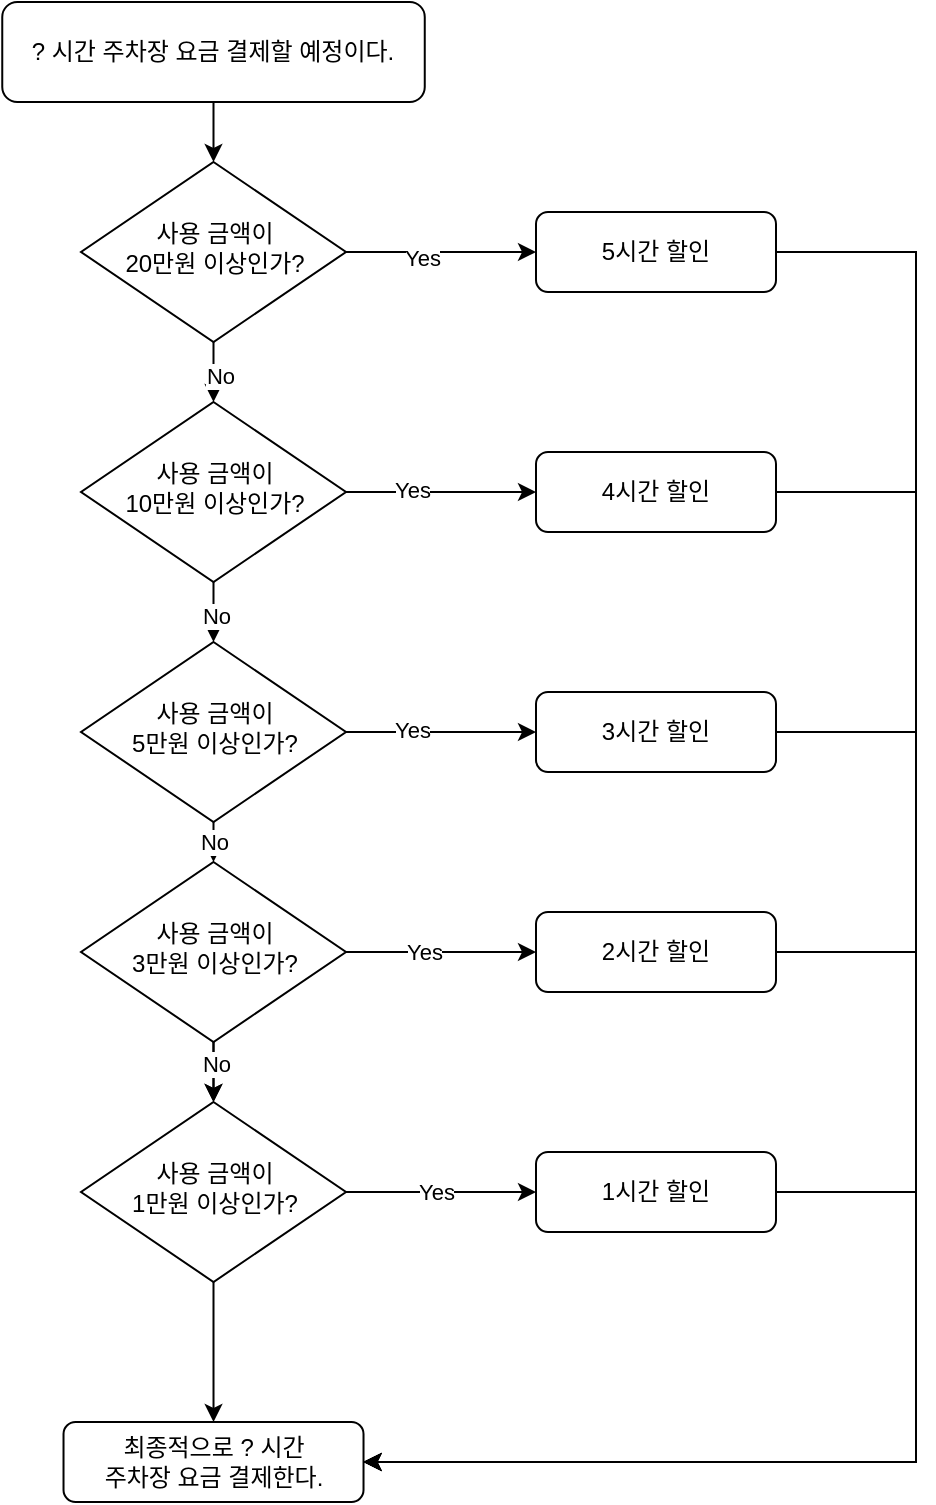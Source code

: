 <mxfile version="21.0.6" type="github">
  <diagram id="C5RBs43oDa-KdzZeNtuy" name="Page-1">
    <mxGraphModel dx="1647" dy="845" grid="1" gridSize="10" guides="1" tooltips="1" connect="1" arrows="1" fold="1" page="1" pageScale="1" pageWidth="827" pageHeight="1169" math="0" shadow="0">
      <root>
        <mxCell id="WIyWlLk6GJQsqaUBKTNV-0" />
        <mxCell id="WIyWlLk6GJQsqaUBKTNV-1" parent="WIyWlLk6GJQsqaUBKTNV-0" />
        <mxCell id="fCddR_Nf4XDwXvnqx4t8-24" style="edgeStyle=orthogonalEdgeStyle;rounded=0;orthogonalLoop=1;jettySize=auto;html=1;entryX=0.5;entryY=0;entryDx=0;entryDy=0;" edge="1" parent="WIyWlLk6GJQsqaUBKTNV-1" source="WIyWlLk6GJQsqaUBKTNV-3" target="WIyWlLk6GJQsqaUBKTNV-6">
          <mxGeometry relative="1" as="geometry" />
        </mxCell>
        <mxCell id="WIyWlLk6GJQsqaUBKTNV-3" value="? 시간 주차장 요금 결제할 예정이다." style="rounded=1;whiteSpace=wrap;html=1;fontSize=12;glass=0;strokeWidth=1;shadow=0;" parent="WIyWlLk6GJQsqaUBKTNV-1" vertex="1">
          <mxGeometry x="113.13" y="20" width="211.25" height="50" as="geometry" />
        </mxCell>
        <mxCell id="fCddR_Nf4XDwXvnqx4t8-1" style="edgeStyle=orthogonalEdgeStyle;rounded=0;orthogonalLoop=1;jettySize=auto;html=1;" edge="1" parent="WIyWlLk6GJQsqaUBKTNV-1" source="WIyWlLk6GJQsqaUBKTNV-6" target="WIyWlLk6GJQsqaUBKTNV-11">
          <mxGeometry relative="1" as="geometry" />
        </mxCell>
        <mxCell id="fCddR_Nf4XDwXvnqx4t8-2" value="Yes" style="edgeLabel;html=1;align=center;verticalAlign=middle;resizable=0;points=[];" vertex="1" connectable="0" parent="fCddR_Nf4XDwXvnqx4t8-1">
          <mxGeometry x="-0.214" y="-3" relative="1" as="geometry">
            <mxPoint as="offset" />
          </mxGeometry>
        </mxCell>
        <mxCell id="fCddR_Nf4XDwXvnqx4t8-25" style="edgeStyle=orthogonalEdgeStyle;rounded=0;orthogonalLoop=1;jettySize=auto;html=1;" edge="1" parent="WIyWlLk6GJQsqaUBKTNV-1" source="WIyWlLk6GJQsqaUBKTNV-6" target="fCddR_Nf4XDwXvnqx4t8-22">
          <mxGeometry relative="1" as="geometry" />
        </mxCell>
        <mxCell id="fCddR_Nf4XDwXvnqx4t8-29" value="No" style="edgeLabel;html=1;align=center;verticalAlign=middle;resizable=0;points=[];" vertex="1" connectable="0" parent="fCddR_Nf4XDwXvnqx4t8-25">
          <mxGeometry x="0.463" y="3" relative="1" as="geometry">
            <mxPoint as="offset" />
          </mxGeometry>
        </mxCell>
        <mxCell id="WIyWlLk6GJQsqaUBKTNV-6" value="사용 금액이 &lt;br&gt;20만원 이상인가?" style="rhombus;whiteSpace=wrap;html=1;shadow=0;fontFamily=Helvetica;fontSize=12;align=center;strokeWidth=1;spacing=6;spacingTop=-4;" parent="WIyWlLk6GJQsqaUBKTNV-1" vertex="1">
          <mxGeometry x="152.51" y="100" width="132.5" height="90" as="geometry" />
        </mxCell>
        <mxCell id="fCddR_Nf4XDwXvnqx4t8-46" style="edgeStyle=orthogonalEdgeStyle;rounded=0;orthogonalLoop=1;jettySize=auto;html=1;entryX=1;entryY=0.5;entryDx=0;entryDy=0;" edge="1" parent="WIyWlLk6GJQsqaUBKTNV-1" source="WIyWlLk6GJQsqaUBKTNV-11" target="fCddR_Nf4XDwXvnqx4t8-3">
          <mxGeometry relative="1" as="geometry">
            <Array as="points">
              <mxPoint x="570" y="145" />
              <mxPoint x="570" y="750" />
            </Array>
          </mxGeometry>
        </mxCell>
        <mxCell id="WIyWlLk6GJQsqaUBKTNV-11" value="5시간 할인" style="rounded=1;whiteSpace=wrap;html=1;fontSize=12;glass=0;strokeWidth=1;shadow=0;" parent="WIyWlLk6GJQsqaUBKTNV-1" vertex="1">
          <mxGeometry x="380" y="125" width="120" height="40" as="geometry" />
        </mxCell>
        <mxCell id="fCddR_Nf4XDwXvnqx4t8-3" value="최종적으로 ? 시간 &lt;br&gt;주차장 요금 결제한다." style="rounded=1;whiteSpace=wrap;html=1;fontSize=12;glass=0;strokeWidth=1;shadow=0;" vertex="1" parent="WIyWlLk6GJQsqaUBKTNV-1">
          <mxGeometry x="143.76" y="730" width="150" height="40" as="geometry" />
        </mxCell>
        <mxCell id="fCddR_Nf4XDwXvnqx4t8-28" style="edgeStyle=orthogonalEdgeStyle;rounded=0;orthogonalLoop=1;jettySize=auto;html=1;entryX=0.5;entryY=0;entryDx=0;entryDy=0;" edge="1" parent="WIyWlLk6GJQsqaUBKTNV-1" source="fCddR_Nf4XDwXvnqx4t8-20" target="fCddR_Nf4XDwXvnqx4t8-23">
          <mxGeometry relative="1" as="geometry" />
        </mxCell>
        <mxCell id="fCddR_Nf4XDwXvnqx4t8-33" value="" style="edgeStyle=orthogonalEdgeStyle;rounded=0;orthogonalLoop=1;jettySize=auto;html=1;" edge="1" parent="WIyWlLk6GJQsqaUBKTNV-1" source="fCddR_Nf4XDwXvnqx4t8-20" target="fCddR_Nf4XDwXvnqx4t8-23">
          <mxGeometry relative="1" as="geometry" />
        </mxCell>
        <mxCell id="fCddR_Nf4XDwXvnqx4t8-34" value="No" style="edgeLabel;html=1;align=center;verticalAlign=middle;resizable=0;points=[];" vertex="1" connectable="0" parent="fCddR_Nf4XDwXvnqx4t8-33">
          <mxGeometry x="0.236" y="1" relative="1" as="geometry">
            <mxPoint as="offset" />
          </mxGeometry>
        </mxCell>
        <mxCell id="fCddR_Nf4XDwXvnqx4t8-41" style="edgeStyle=orthogonalEdgeStyle;rounded=0;orthogonalLoop=1;jettySize=auto;html=1;" edge="1" parent="WIyWlLk6GJQsqaUBKTNV-1" source="fCddR_Nf4XDwXvnqx4t8-20" target="fCddR_Nf4XDwXvnqx4t8-39">
          <mxGeometry relative="1" as="geometry" />
        </mxCell>
        <mxCell id="fCddR_Nf4XDwXvnqx4t8-42" value="Yes" style="edgeLabel;html=1;align=center;verticalAlign=middle;resizable=0;points=[];" vertex="1" connectable="0" parent="fCddR_Nf4XDwXvnqx4t8-41">
          <mxGeometry x="0.235" y="1" relative="1" as="geometry">
            <mxPoint x="-20" y="1" as="offset" />
          </mxGeometry>
        </mxCell>
        <mxCell id="fCddR_Nf4XDwXvnqx4t8-20" value="사용 금액이 &lt;br&gt;3만원 이상인가?" style="rhombus;whiteSpace=wrap;html=1;shadow=0;fontFamily=Helvetica;fontSize=12;align=center;strokeWidth=1;spacing=6;spacingTop=-4;" vertex="1" parent="WIyWlLk6GJQsqaUBKTNV-1">
          <mxGeometry x="152.51" y="450" width="132.5" height="90" as="geometry" />
        </mxCell>
        <mxCell id="fCddR_Nf4XDwXvnqx4t8-27" value="No" style="edgeStyle=orthogonalEdgeStyle;rounded=0;orthogonalLoop=1;jettySize=auto;html=1;entryX=0.5;entryY=0;entryDx=0;entryDy=0;" edge="1" parent="WIyWlLk6GJQsqaUBKTNV-1" source="fCddR_Nf4XDwXvnqx4t8-21" target="fCddR_Nf4XDwXvnqx4t8-20">
          <mxGeometry relative="1" as="geometry" />
        </mxCell>
        <mxCell id="fCddR_Nf4XDwXvnqx4t8-21" value="사용 금액이 &lt;br&gt;5만원 이상인가?" style="rhombus;whiteSpace=wrap;html=1;shadow=0;fontFamily=Helvetica;fontSize=12;align=center;strokeWidth=1;spacing=6;spacingTop=-4;" vertex="1" parent="WIyWlLk6GJQsqaUBKTNV-1">
          <mxGeometry x="152.51" y="340" width="132.5" height="90" as="geometry" />
        </mxCell>
        <mxCell id="fCddR_Nf4XDwXvnqx4t8-26" style="edgeStyle=orthogonalEdgeStyle;rounded=0;orthogonalLoop=1;jettySize=auto;html=1;" edge="1" parent="WIyWlLk6GJQsqaUBKTNV-1" source="fCddR_Nf4XDwXvnqx4t8-22" target="fCddR_Nf4XDwXvnqx4t8-21">
          <mxGeometry relative="1" as="geometry" />
        </mxCell>
        <mxCell id="fCddR_Nf4XDwXvnqx4t8-32" value="No" style="edgeLabel;html=1;align=center;verticalAlign=middle;resizable=0;points=[];" vertex="1" connectable="0" parent="fCddR_Nf4XDwXvnqx4t8-26">
          <mxGeometry x="0.463" y="1" relative="1" as="geometry">
            <mxPoint as="offset" />
          </mxGeometry>
        </mxCell>
        <mxCell id="fCddR_Nf4XDwXvnqx4t8-35" style="edgeStyle=orthogonalEdgeStyle;rounded=0;orthogonalLoop=1;jettySize=auto;html=1;" edge="1" parent="WIyWlLk6GJQsqaUBKTNV-1" source="fCddR_Nf4XDwXvnqx4t8-22" target="fCddR_Nf4XDwXvnqx4t8-30">
          <mxGeometry relative="1" as="geometry" />
        </mxCell>
        <mxCell id="fCddR_Nf4XDwXvnqx4t8-36" value="Yes" style="edgeLabel;html=1;align=center;verticalAlign=middle;resizable=0;points=[];" vertex="1" connectable="0" parent="fCddR_Nf4XDwXvnqx4t8-35">
          <mxGeometry x="-0.312" y="1" relative="1" as="geometry">
            <mxPoint as="offset" />
          </mxGeometry>
        </mxCell>
        <mxCell id="fCddR_Nf4XDwXvnqx4t8-22" value="사용 금액이 &lt;br&gt;10만원 이상인가?" style="rhombus;whiteSpace=wrap;html=1;shadow=0;fontFamily=Helvetica;fontSize=12;align=center;strokeWidth=1;spacing=6;spacingTop=-4;" vertex="1" parent="WIyWlLk6GJQsqaUBKTNV-1">
          <mxGeometry x="152.51" y="220" width="132.5" height="90" as="geometry" />
        </mxCell>
        <mxCell id="fCddR_Nf4XDwXvnqx4t8-43" style="edgeStyle=orthogonalEdgeStyle;rounded=0;orthogonalLoop=1;jettySize=auto;html=1;" edge="1" parent="WIyWlLk6GJQsqaUBKTNV-1" source="fCddR_Nf4XDwXvnqx4t8-23" target="fCddR_Nf4XDwXvnqx4t8-40">
          <mxGeometry relative="1" as="geometry" />
        </mxCell>
        <mxCell id="fCddR_Nf4XDwXvnqx4t8-44" value="Yes" style="edgeLabel;html=1;align=center;verticalAlign=middle;resizable=0;points=[];" vertex="1" connectable="0" parent="fCddR_Nf4XDwXvnqx4t8-43">
          <mxGeometry x="0.214" y="1" relative="1" as="geometry">
            <mxPoint x="-13" y="1" as="offset" />
          </mxGeometry>
        </mxCell>
        <mxCell id="fCddR_Nf4XDwXvnqx4t8-45" style="edgeStyle=orthogonalEdgeStyle;rounded=0;orthogonalLoop=1;jettySize=auto;html=1;entryX=0.5;entryY=0;entryDx=0;entryDy=0;" edge="1" parent="WIyWlLk6GJQsqaUBKTNV-1" source="fCddR_Nf4XDwXvnqx4t8-23" target="fCddR_Nf4XDwXvnqx4t8-3">
          <mxGeometry relative="1" as="geometry" />
        </mxCell>
        <mxCell id="fCddR_Nf4XDwXvnqx4t8-23" value="사용 금액이 &lt;br&gt;1만원 이상인가?" style="rhombus;whiteSpace=wrap;html=1;shadow=0;fontFamily=Helvetica;fontSize=12;align=center;strokeWidth=1;spacing=6;spacingTop=-4;" vertex="1" parent="WIyWlLk6GJQsqaUBKTNV-1">
          <mxGeometry x="152.51" y="570" width="132.5" height="90" as="geometry" />
        </mxCell>
        <mxCell id="fCddR_Nf4XDwXvnqx4t8-47" style="edgeStyle=orthogonalEdgeStyle;rounded=0;orthogonalLoop=1;jettySize=auto;html=1;entryX=1;entryY=0.5;entryDx=0;entryDy=0;" edge="1" parent="WIyWlLk6GJQsqaUBKTNV-1" source="fCddR_Nf4XDwXvnqx4t8-30" target="fCddR_Nf4XDwXvnqx4t8-3">
          <mxGeometry relative="1" as="geometry">
            <Array as="points">
              <mxPoint x="570" y="265" />
              <mxPoint x="570" y="750" />
            </Array>
          </mxGeometry>
        </mxCell>
        <mxCell id="fCddR_Nf4XDwXvnqx4t8-30" value="4시간 할인" style="rounded=1;whiteSpace=wrap;html=1;fontSize=12;glass=0;strokeWidth=1;shadow=0;" vertex="1" parent="WIyWlLk6GJQsqaUBKTNV-1">
          <mxGeometry x="380" y="245" width="120" height="40" as="geometry" />
        </mxCell>
        <mxCell id="fCddR_Nf4XDwXvnqx4t8-48" style="edgeStyle=orthogonalEdgeStyle;rounded=0;orthogonalLoop=1;jettySize=auto;html=1;" edge="1" parent="WIyWlLk6GJQsqaUBKTNV-1" source="fCddR_Nf4XDwXvnqx4t8-31" target="fCddR_Nf4XDwXvnqx4t8-3">
          <mxGeometry relative="1" as="geometry">
            <Array as="points">
              <mxPoint x="570" y="385" />
              <mxPoint x="570" y="750" />
            </Array>
          </mxGeometry>
        </mxCell>
        <mxCell id="fCddR_Nf4XDwXvnqx4t8-31" value="3시간 할인" style="rounded=1;whiteSpace=wrap;html=1;fontSize=12;glass=0;strokeWidth=1;shadow=0;" vertex="1" parent="WIyWlLk6GJQsqaUBKTNV-1">
          <mxGeometry x="380" y="365" width="120" height="40" as="geometry" />
        </mxCell>
        <mxCell id="fCddR_Nf4XDwXvnqx4t8-37" style="edgeStyle=orthogonalEdgeStyle;rounded=0;orthogonalLoop=1;jettySize=auto;html=1;exitX=1;exitY=0.5;exitDx=0;exitDy=0;entryX=0;entryY=0.5;entryDx=0;entryDy=0;" edge="1" parent="WIyWlLk6GJQsqaUBKTNV-1" source="fCddR_Nf4XDwXvnqx4t8-21" target="fCddR_Nf4XDwXvnqx4t8-31">
          <mxGeometry relative="1" as="geometry">
            <mxPoint x="295" y="275" as="sourcePoint" />
            <mxPoint x="390" y="275" as="targetPoint" />
          </mxGeometry>
        </mxCell>
        <mxCell id="fCddR_Nf4XDwXvnqx4t8-38" value="Yes" style="edgeLabel;html=1;align=center;verticalAlign=middle;resizable=0;points=[];" vertex="1" connectable="0" parent="fCddR_Nf4XDwXvnqx4t8-37">
          <mxGeometry x="-0.312" y="1" relative="1" as="geometry">
            <mxPoint as="offset" />
          </mxGeometry>
        </mxCell>
        <mxCell id="fCddR_Nf4XDwXvnqx4t8-49" style="edgeStyle=orthogonalEdgeStyle;rounded=0;orthogonalLoop=1;jettySize=auto;html=1;entryX=1;entryY=0.5;entryDx=0;entryDy=0;" edge="1" parent="WIyWlLk6GJQsqaUBKTNV-1" source="fCddR_Nf4XDwXvnqx4t8-39" target="fCddR_Nf4XDwXvnqx4t8-3">
          <mxGeometry relative="1" as="geometry">
            <Array as="points">
              <mxPoint x="570" y="495" />
              <mxPoint x="570" y="750" />
            </Array>
          </mxGeometry>
        </mxCell>
        <mxCell id="fCddR_Nf4XDwXvnqx4t8-39" value="2시간 할인" style="rounded=1;whiteSpace=wrap;html=1;fontSize=12;glass=0;strokeWidth=1;shadow=0;" vertex="1" parent="WIyWlLk6GJQsqaUBKTNV-1">
          <mxGeometry x="380" y="475" width="120" height="40" as="geometry" />
        </mxCell>
        <mxCell id="fCddR_Nf4XDwXvnqx4t8-50" style="edgeStyle=orthogonalEdgeStyle;rounded=0;orthogonalLoop=1;jettySize=auto;html=1;entryX=1;entryY=0.5;entryDx=0;entryDy=0;" edge="1" parent="WIyWlLk6GJQsqaUBKTNV-1" source="fCddR_Nf4XDwXvnqx4t8-40" target="fCddR_Nf4XDwXvnqx4t8-3">
          <mxGeometry relative="1" as="geometry">
            <Array as="points">
              <mxPoint x="570" y="615" />
              <mxPoint x="570" y="750" />
            </Array>
          </mxGeometry>
        </mxCell>
        <mxCell id="fCddR_Nf4XDwXvnqx4t8-40" value="1시간 할인" style="rounded=1;whiteSpace=wrap;html=1;fontSize=12;glass=0;strokeWidth=1;shadow=0;" vertex="1" parent="WIyWlLk6GJQsqaUBKTNV-1">
          <mxGeometry x="380" y="595" width="120" height="40" as="geometry" />
        </mxCell>
      </root>
    </mxGraphModel>
  </diagram>
</mxfile>
